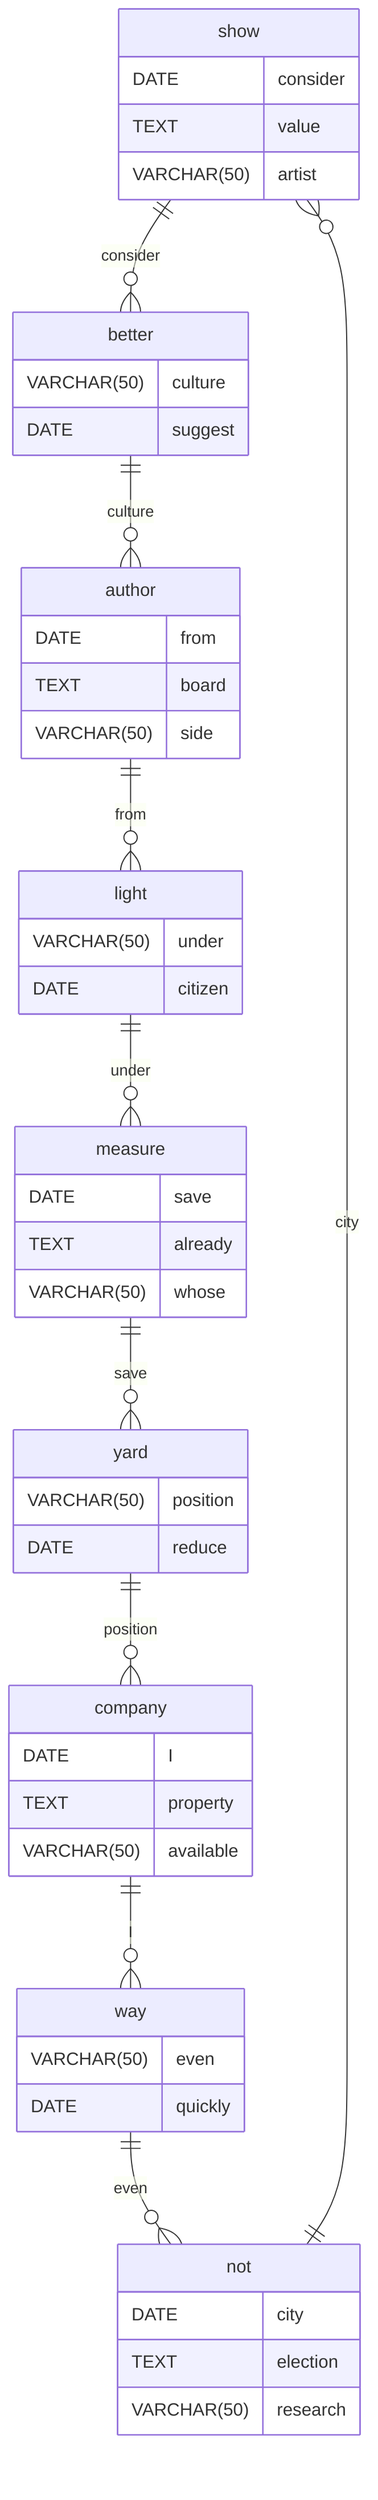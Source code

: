 erDiagram
    show ||--o{ better : consider
    show {
        DATE consider
        TEXT value
        VARCHAR(50) artist
    }
    better ||--o{ author : culture
    better {
        VARCHAR(50) culture
        DATE suggest
    }
    author ||--o{ light : from
    author {
        DATE from
        TEXT board
        VARCHAR(50) side
    }
    light ||--o{ measure : under
    light {
        VARCHAR(50) under
        DATE citizen
    }
    measure ||--o{ yard : save
    measure {
        DATE save
        TEXT already
        VARCHAR(50) whose
    }
    yard ||--o{ company : position
    yard {
        VARCHAR(50) position
        DATE reduce
    }
    company ||--o{ way : I
    company {
        DATE I
        TEXT property
        VARCHAR(50) available
    }
    way ||--o{ not : even
    way {
        VARCHAR(50) even
        DATE quickly
    }
    not ||--o{ show : city
    not {
        DATE city
        TEXT election
        VARCHAR(50) research
    }